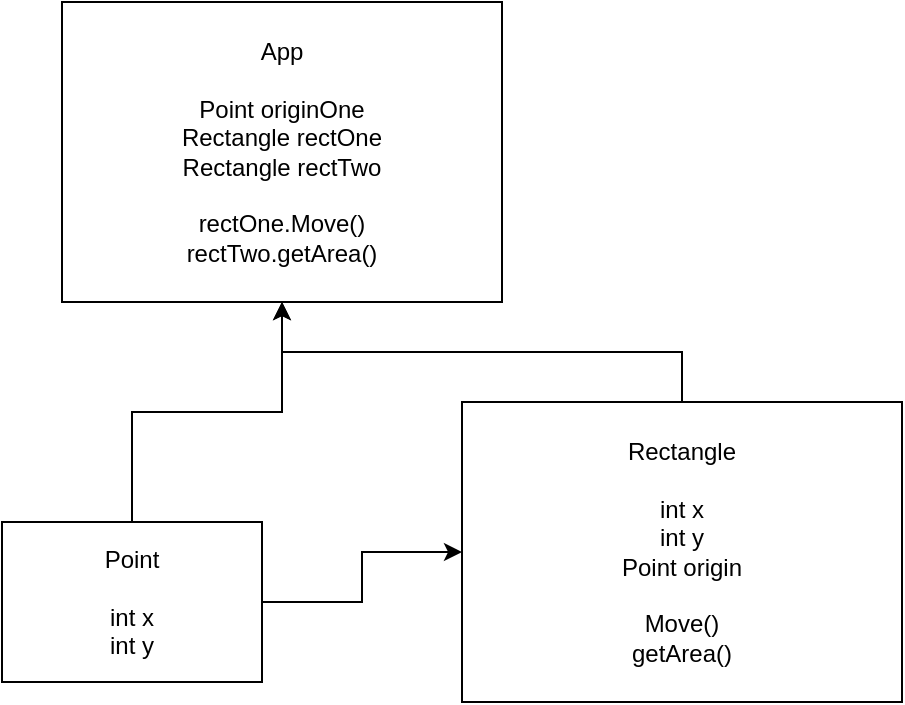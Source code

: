 <mxfile version="12.1.5" type="device" pages="1"><diagram id="mEYuVjyqhRSgglpqmD7H" name="Page-1"><mxGraphModel dx="854" dy="465" grid="1" gridSize="10" guides="1" tooltips="1" connect="1" arrows="1" fold="1" page="1" pageScale="1" pageWidth="827" pageHeight="1169" math="0" shadow="0"><root><mxCell id="0"/><mxCell id="1" parent="0"/><mxCell id="QjzrkkatLKjvvrr1_uuR-7" style="edgeStyle=orthogonalEdgeStyle;rounded=0;orthogonalLoop=1;jettySize=auto;html=1;" edge="1" parent="1" source="QjzrkkatLKjvvrr1_uuR-1" target="QjzrkkatLKjvvrr1_uuR-2"><mxGeometry relative="1" as="geometry"/></mxCell><mxCell id="QjzrkkatLKjvvrr1_uuR-10" style="edgeStyle=orthogonalEdgeStyle;rounded=0;orthogonalLoop=1;jettySize=auto;html=1;" edge="1" parent="1" source="QjzrkkatLKjvvrr1_uuR-1" target="QjzrkkatLKjvvrr1_uuR-8"><mxGeometry relative="1" as="geometry"/></mxCell><mxCell id="QjzrkkatLKjvvrr1_uuR-1" value="&lt;div&gt;Point&lt;/div&gt;&lt;div&gt;&lt;br&gt;&lt;/div&gt;&lt;div&gt;int x&lt;/div&gt;&lt;div&gt;int y&lt;br&gt;&lt;/div&gt;" style="rounded=0;whiteSpace=wrap;html=1;" vertex="1" parent="1"><mxGeometry x="130" y="340" width="130" height="80" as="geometry"/></mxCell><mxCell id="QjzrkkatLKjvvrr1_uuR-9" style="edgeStyle=orthogonalEdgeStyle;rounded=0;orthogonalLoop=1;jettySize=auto;html=1;" edge="1" parent="1" source="QjzrkkatLKjvvrr1_uuR-2" target="QjzrkkatLKjvvrr1_uuR-8"><mxGeometry relative="1" as="geometry"/></mxCell><mxCell id="QjzrkkatLKjvvrr1_uuR-2" value="&lt;div&gt;Rectangle&lt;br&gt;&lt;/div&gt;&lt;div&gt;&lt;br&gt;&lt;/div&gt;&lt;div&gt;int x&lt;/div&gt;&lt;div&gt;int y&lt;/div&gt;&lt;div&gt;Point origin&lt;/div&gt;&lt;div&gt;&lt;br&gt;&lt;/div&gt;&lt;div&gt;Move()&lt;br&gt;&lt;/div&gt;&lt;div&gt;getArea()&lt;/div&gt;" style="rounded=0;whiteSpace=wrap;html=1;" vertex="1" parent="1"><mxGeometry x="360" y="280" width="220" height="150" as="geometry"/></mxCell><mxCell id="QjzrkkatLKjvvrr1_uuR-8" value="&lt;div&gt;App&lt;br&gt;&lt;/div&gt;&lt;div&gt;&lt;br&gt;&lt;/div&gt;&lt;div&gt;Point originOne&lt;/div&gt;&lt;div&gt;Rectangle rectOne&lt;/div&gt;&lt;div&gt;Rectangle rectTwo&lt;br&gt;&lt;/div&gt;&lt;div&gt;&lt;br&gt;&lt;/div&gt;&lt;div&gt;rectOne.Move()&lt;br&gt;&lt;/div&gt;&lt;div&gt;rectTwo.getArea()&lt;/div&gt;" style="rounded=0;whiteSpace=wrap;html=1;" vertex="1" parent="1"><mxGeometry x="160" y="80" width="220" height="150" as="geometry"/></mxCell></root></mxGraphModel></diagram></mxfile>